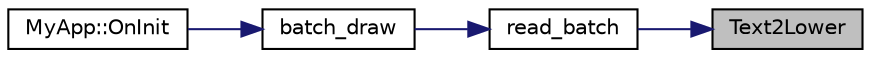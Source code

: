 digraph "Text2Lower"
{
 // LATEX_PDF_SIZE
  edge [fontname="Helvetica",fontsize="10",labelfontname="Helvetica",labelfontsize="10"];
  node [fontname="Helvetica",fontsize="10",shape=record];
  rankdir="RL";
  Node1 [label="Text2Lower",height=0.2,width=0.4,color="black", fillcolor="grey75", style="filled", fontcolor="black",tooltip=" "];
  Node1 -> Node2 [dir="back",color="midnightblue",fontsize="10",style="solid",fontname="Helvetica"];
  Node2 [label="read_batch",height=0.2,width=0.4,color="black", fillcolor="white", style="filled",URL="$read__file_8hpp.html#a9192de3376698b554ca4e378247d6258",tooltip=" "];
  Node2 -> Node3 [dir="back",color="midnightblue",fontsize="10",style="solid",fontname="Helvetica"];
  Node3 [label="batch_draw",height=0.2,width=0.4,color="black", fillcolor="white", style="filled",URL="$fermisurfer_8cpp.html#a4e176182333ca88389c99e9052900ec0",tooltip="Glut Display function called by glutDisplayFunc."];
  Node3 -> Node4 [dir="back",color="midnightblue",fontsize="10",style="solid",fontname="Helvetica"];
  Node4 [label="MyApp::OnInit",height=0.2,width=0.4,color="black", fillcolor="white", style="filled",URL="$class_my_app.html#a79fa75d1155f0e85e20f2869538296d6",tooltip="Main routine of FermiSurfer."];
}
